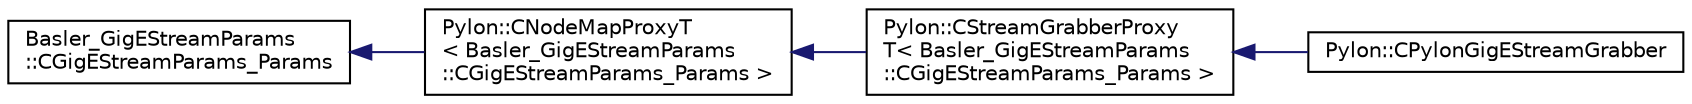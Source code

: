 digraph "Graphical Class Hierarchy"
{
  edge [fontname="Helvetica",fontsize="10",labelfontname="Helvetica",labelfontsize="10"];
  node [fontname="Helvetica",fontsize="10",shape=record];
  rankdir="LR";
  Node1 [label="Basler_GigEStreamParams\l::CGigEStreamParams_Params",height=0.2,width=0.4,color="black", fillcolor="white", style="filled",URL="$class_basler___gig_e_stream_params_1_1_c_gig_e_stream_params___params.html",tooltip="Interface to the PylonGigE Stream Grabber parameters. "];
  Node1 -> Node2 [dir="back",color="midnightblue",fontsize="10",style="solid",fontname="Helvetica"];
  Node2 [label="Pylon::CNodeMapProxyT\l\< Basler_GigEStreamParams\l::CGigEStreamParams_Params \>",height=0.2,width=0.4,color="black", fillcolor="white", style="filled",URL="$class_pylon_1_1_c_node_map_proxy_t.html"];
  Node2 -> Node3 [dir="back",color="midnightblue",fontsize="10",style="solid",fontname="Helvetica"];
  Node3 [label="Pylon::CStreamGrabberProxy\lT\< Basler_GigEStreamParams\l::CGigEStreamParams_Params \>",height=0.2,width=0.4,color="black", fillcolor="white", style="filled",URL="$class_pylon_1_1_c_stream_grabber_proxy_t.html"];
  Node3 -> Node4 [dir="back",color="midnightblue",fontsize="10",style="solid",fontname="Helvetica"];
  Node4 [label="Pylon::CPylonGigEStreamGrabber",height=0.2,width=0.4,color="black", fillcolor="white", style="filled",URL="$class_pylon_1_1_c_pylon_gig_e_stream_grabber.html",tooltip="Low Level API: Class for pylon GigE Vision cameras providing access to stream grabber related methods..."];
}
